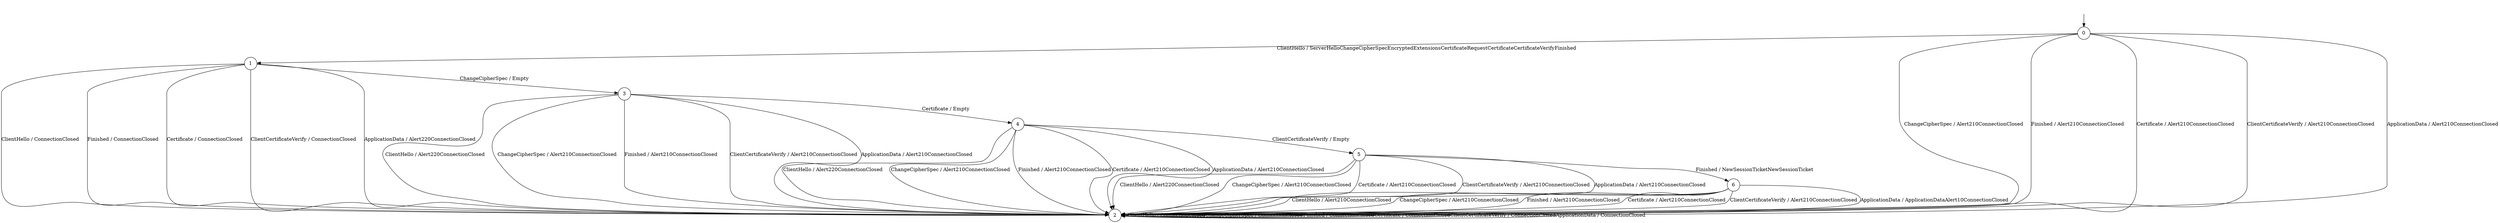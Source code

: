digraph g {
__start0 [label="" shape="none"];

	s0 [shape="circle" label="0"];
	s1 [shape="circle" label="1"];
	s2 [shape="circle" label="2"];
	s3 [shape="circle" label="3"];
	s4 [shape="circle" label="4"];
	s5 [shape="circle" label="5"];
	s6 [shape="circle" label="6"];
	s0 -> s1[label="ClientHello / ServerHelloChangeCipherSpecEncryptedExtensionsCertificateRequestCertificateCertificateVerifyFinished"]
	s0 -> s2[label="ChangeCipherSpec / Alert210ConnectionClosed"]
	s0 -> s2[label="Finished / Alert210ConnectionClosed"]
	s0 -> s2[label="Certificate / Alert210ConnectionClosed"]
	s0 -> s2[label="ClientCertificateVerify / Alert210ConnectionClosed"]
	s0 -> s2[label="ApplicationData / Alert210ConnectionClosed"]
	s1 -> s2[label="ClientHello / ConnectionClosed"]
	s1 -> s3[label="ChangeCipherSpec / Empty"]
	s1 -> s2[label="Finished / ConnectionClosed"]
	s1 -> s2[label="Certificate / ConnectionClosed"]
	s1 -> s2[label="ClientCertificateVerify / ConnectionClosed"]
	s1 -> s2[label="ApplicationData / Alert220ConnectionClosed"]
	s2 -> s2[label="ClientHello / ConnectionClosed"]
	s2 -> s2[label="ChangeCipherSpec / ConnectionClosed"]
	s2 -> s2[label="Finished / ConnectionClosed"]
	s2 -> s2[label="Certificate / ConnectionClosed"]
	s2 -> s2[label="ClientCertificateVerify / ConnectionClosed"]
	s2 -> s2[label="ApplicationData / ConnectionClosed"]
	s3 -> s2[label="ClientHello / Alert220ConnectionClosed"]
	s3 -> s2[label="ChangeCipherSpec / Alert210ConnectionClosed"]
	s3 -> s2[label="Finished / Alert210ConnectionClosed"]
	s3 -> s4[label="Certificate / Empty"]
	s3 -> s2[label="ClientCertificateVerify / Alert210ConnectionClosed"]
	s3 -> s2[label="ApplicationData / Alert210ConnectionClosed"]
	s4 -> s2[label="ClientHello / Alert220ConnectionClosed"]
	s4 -> s2[label="ChangeCipherSpec / Alert210ConnectionClosed"]
	s4 -> s2[label="Finished / Alert210ConnectionClosed"]
	s4 -> s2[label="Certificate / Alert210ConnectionClosed"]
	s4 -> s5[label="ClientCertificateVerify / Empty"]
	s4 -> s2[label="ApplicationData / Alert210ConnectionClosed"]
	s5 -> s2[label="ClientHello / Alert220ConnectionClosed"]
	s5 -> s2[label="ChangeCipherSpec / Alert210ConnectionClosed"]
	s5 -> s6[label="Finished / NewSessionTicketNewSessionTicket"]
	s5 -> s2[label="Certificate / Alert210ConnectionClosed"]
	s5 -> s2[label="ClientCertificateVerify / Alert210ConnectionClosed"]
	s5 -> s2[label="ApplicationData / Alert210ConnectionClosed"]
	s6 -> s2[label="ClientHello / Alert210ConnectionClosed"]
	s6 -> s2[label="ChangeCipherSpec / Alert210ConnectionClosed"]
	s6 -> s2[label="Finished / Alert210ConnectionClosed"]
	s6 -> s2[label="Certificate / Alert210ConnectionClosed"]
	s6 -> s2[label="ClientCertificateVerify / Alert210ConnectionClosed"]
	s6 -> s2[label="ApplicationData / ApplicationDataAlert10ConnectionClosed"]

__start0 -> s0;
}
